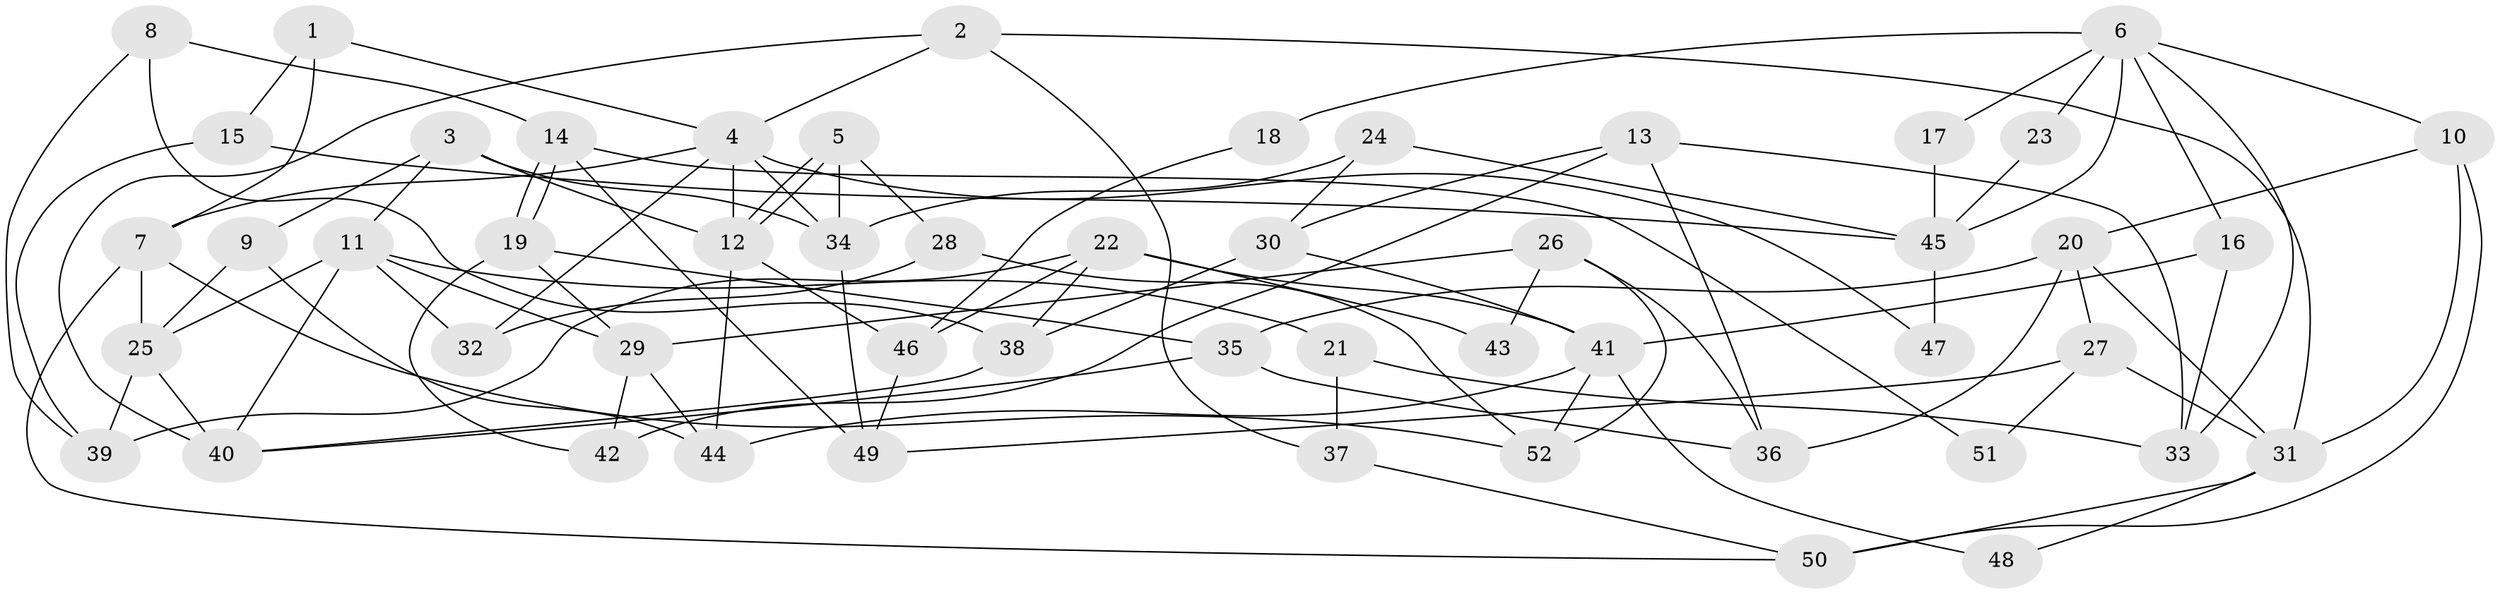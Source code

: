 // Generated by graph-tools (version 1.1) at 2025/11/02/27/25 16:11:24]
// undirected, 52 vertices, 104 edges
graph export_dot {
graph [start="1"]
  node [color=gray90,style=filled];
  1;
  2;
  3;
  4;
  5;
  6;
  7;
  8;
  9;
  10;
  11;
  12;
  13;
  14;
  15;
  16;
  17;
  18;
  19;
  20;
  21;
  22;
  23;
  24;
  25;
  26;
  27;
  28;
  29;
  30;
  31;
  32;
  33;
  34;
  35;
  36;
  37;
  38;
  39;
  40;
  41;
  42;
  43;
  44;
  45;
  46;
  47;
  48;
  49;
  50;
  51;
  52;
  1 -- 7;
  1 -- 4;
  1 -- 15;
  2 -- 40;
  2 -- 4;
  2 -- 31;
  2 -- 37;
  3 -- 34;
  3 -- 12;
  3 -- 9;
  3 -- 11;
  4 -- 7;
  4 -- 12;
  4 -- 32;
  4 -- 34;
  4 -- 47;
  5 -- 12;
  5 -- 12;
  5 -- 34;
  5 -- 28;
  6 -- 16;
  6 -- 10;
  6 -- 17;
  6 -- 18;
  6 -- 23;
  6 -- 33;
  6 -- 45;
  7 -- 50;
  7 -- 52;
  7 -- 25;
  8 -- 39;
  8 -- 14;
  8 -- 38;
  9 -- 25;
  9 -- 44;
  10 -- 31;
  10 -- 20;
  10 -- 50;
  11 -- 40;
  11 -- 21;
  11 -- 25;
  11 -- 29;
  11 -- 32;
  12 -- 44;
  12 -- 46;
  13 -- 33;
  13 -- 42;
  13 -- 30;
  13 -- 36;
  14 -- 49;
  14 -- 19;
  14 -- 19;
  14 -- 51;
  15 -- 39;
  15 -- 45;
  16 -- 41;
  16 -- 33;
  17 -- 45;
  18 -- 46;
  19 -- 35;
  19 -- 29;
  19 -- 42;
  20 -- 36;
  20 -- 35;
  20 -- 27;
  20 -- 31;
  21 -- 37;
  21 -- 33;
  22 -- 46;
  22 -- 41;
  22 -- 38;
  22 -- 39;
  22 -- 43;
  23 -- 45;
  24 -- 45;
  24 -- 30;
  24 -- 34;
  25 -- 39;
  25 -- 40;
  26 -- 52;
  26 -- 29;
  26 -- 36;
  26 -- 43;
  27 -- 31;
  27 -- 49;
  27 -- 51;
  28 -- 32;
  28 -- 52;
  29 -- 42;
  29 -- 44;
  30 -- 38;
  30 -- 41;
  31 -- 48;
  31 -- 50;
  34 -- 49;
  35 -- 36;
  35 -- 40;
  37 -- 50;
  38 -- 40;
  41 -- 44;
  41 -- 48;
  41 -- 52;
  45 -- 47;
  46 -- 49;
}
